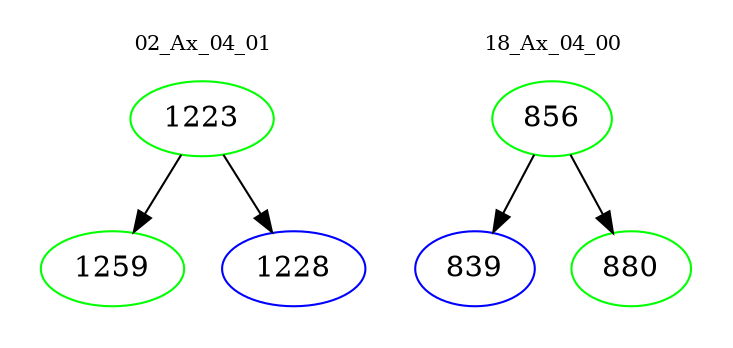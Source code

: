 digraph{
subgraph cluster_0 {
color = white
label = "02_Ax_04_01";
fontsize=10;
T0_1223 [label="1223", color="green"]
T0_1223 -> T0_1259 [color="black"]
T0_1259 [label="1259", color="green"]
T0_1223 -> T0_1228 [color="black"]
T0_1228 [label="1228", color="blue"]
}
subgraph cluster_1 {
color = white
label = "18_Ax_04_00";
fontsize=10;
T1_856 [label="856", color="green"]
T1_856 -> T1_839 [color="black"]
T1_839 [label="839", color="blue"]
T1_856 -> T1_880 [color="black"]
T1_880 [label="880", color="green"]
}
}
